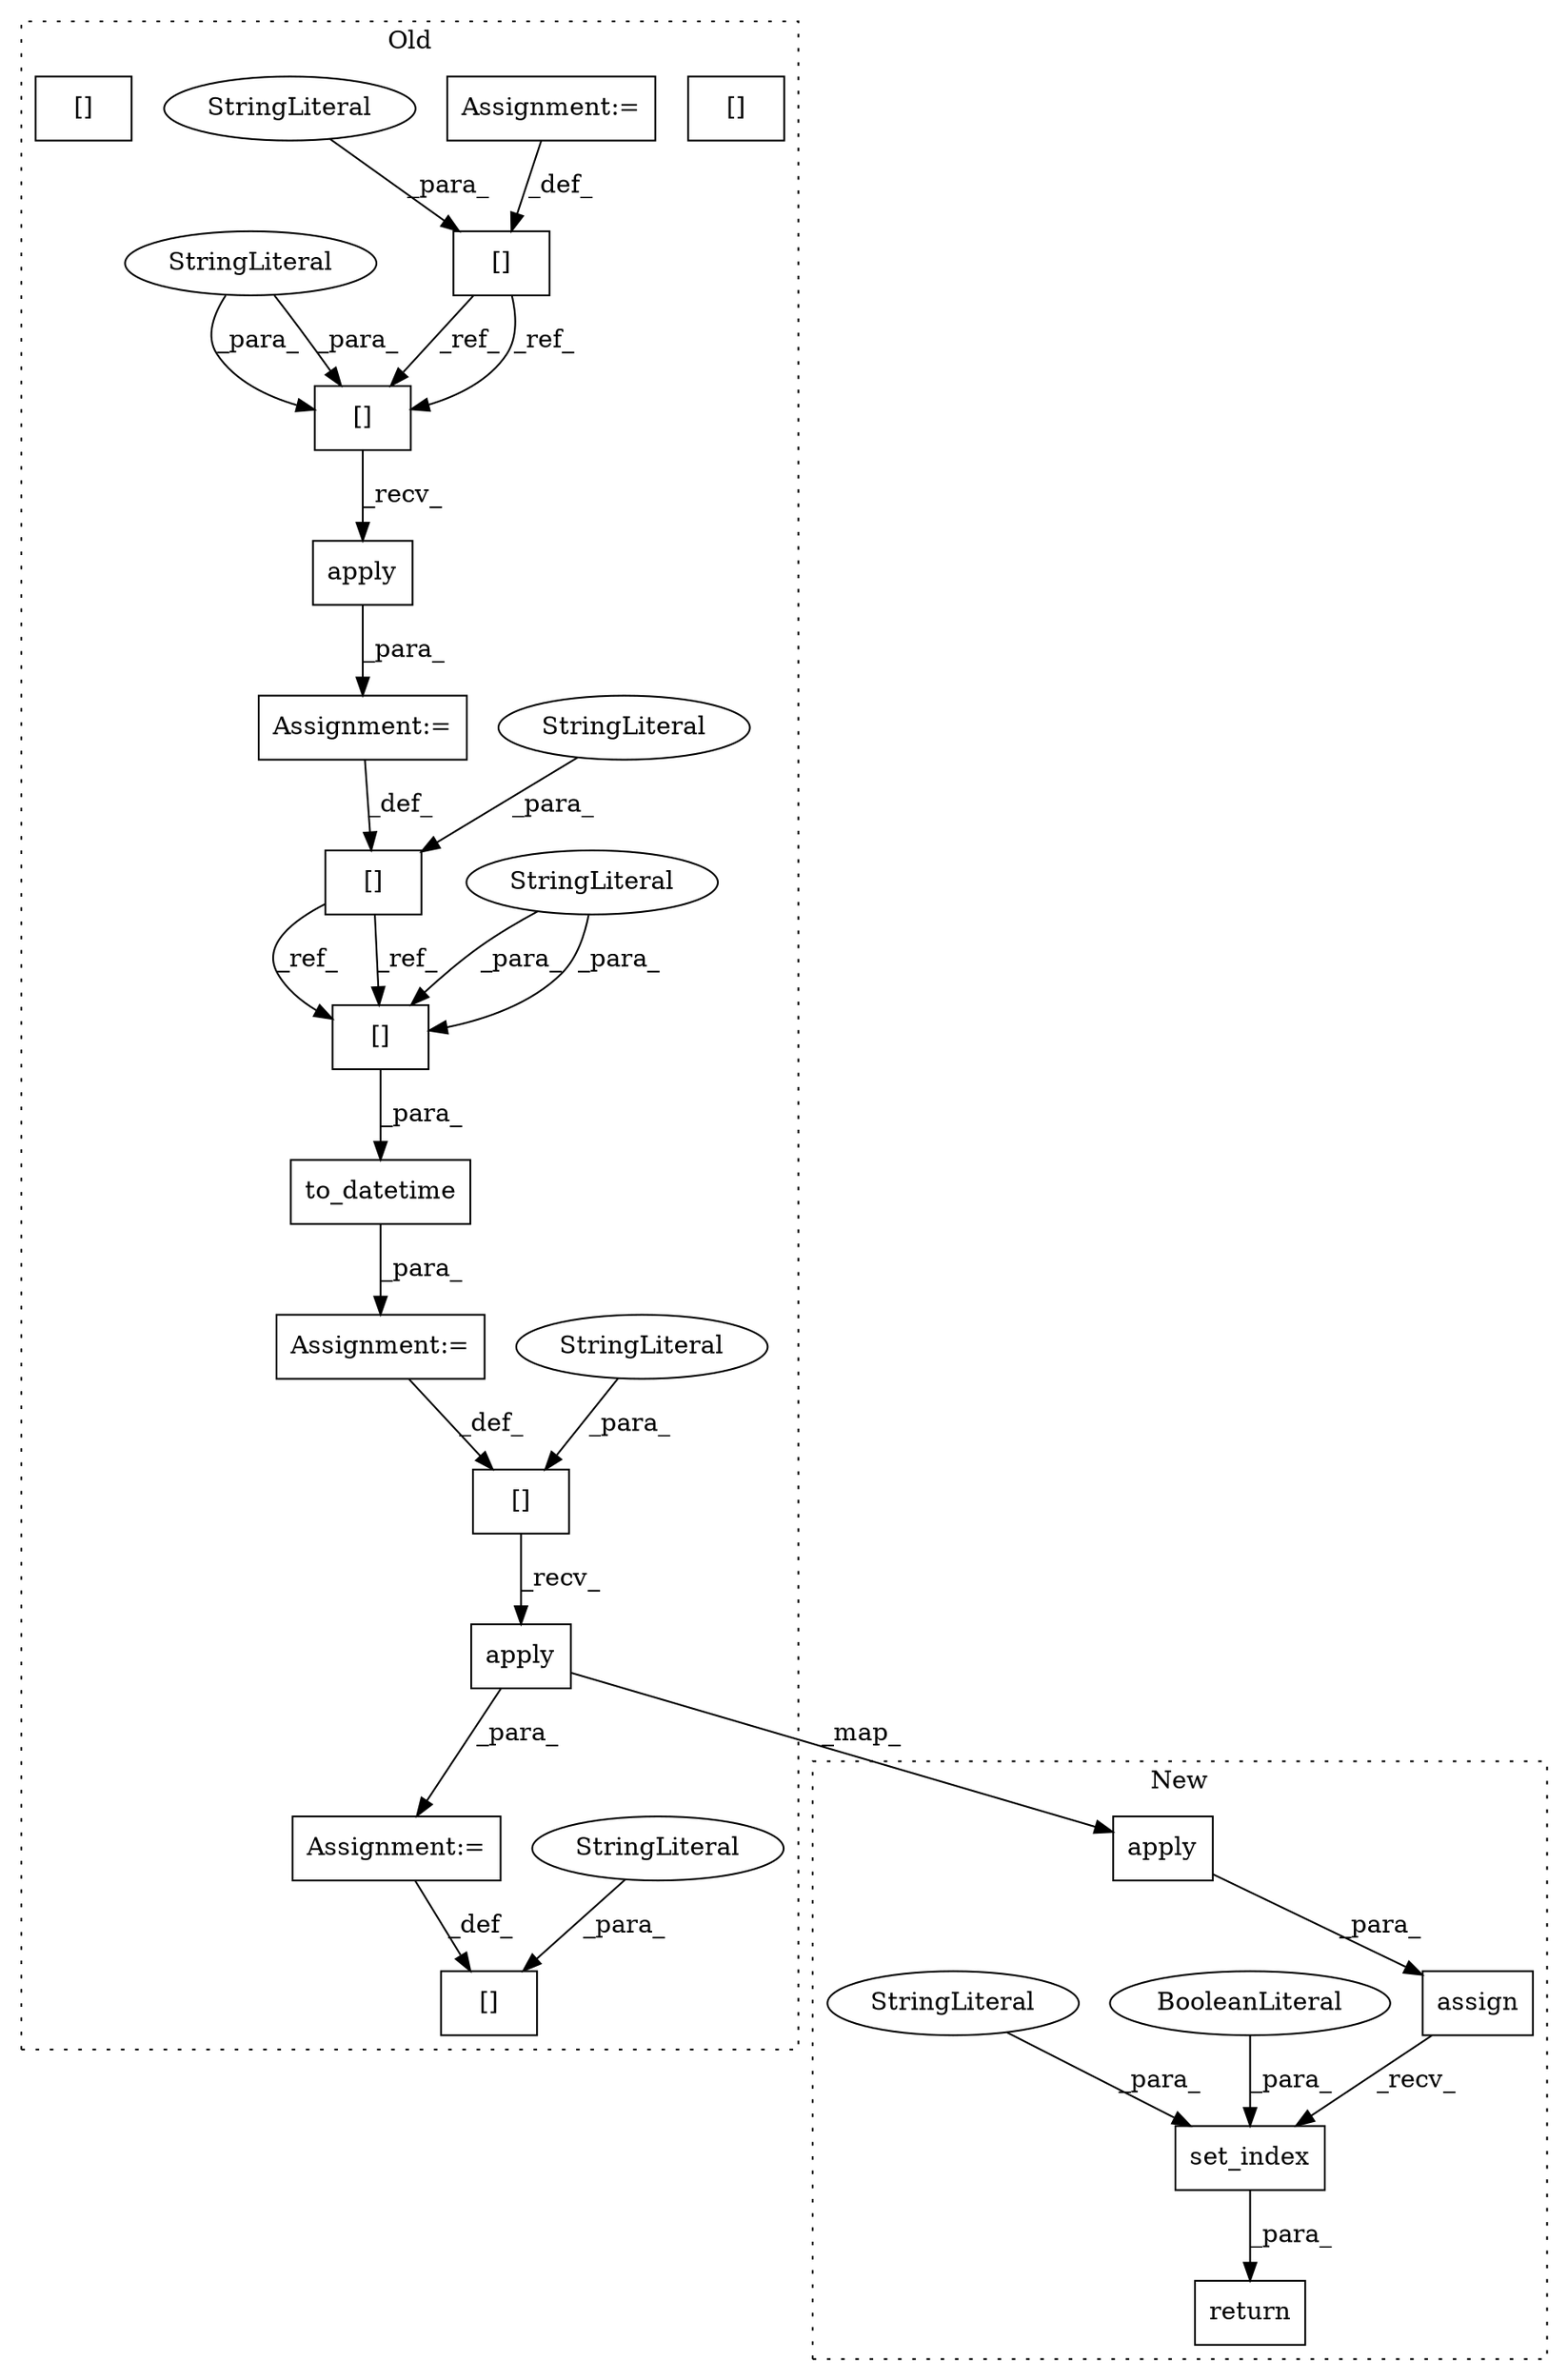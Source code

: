 digraph G {
subgraph cluster0 {
1 [label="[]" a="2" s="2921,2938" l="5,1" shape="box"];
3 [label="StringLiteral" a="45" s="2926" l="12" shape="ellipse"];
4 [label="Assignment:=" a="7" s="2939" l="1" shape="box"];
5 [label="[]" a="2" s="3030,3041" l="5,1" shape="box"];
6 [label="StringLiteral" a="45" s="3035" l="6" shape="ellipse"];
7 [label="[]" a="2" s="3096,3107" l="5,1" shape="box"];
8 [label="StringLiteral" a="45" s="3101" l="6" shape="ellipse"];
9 [label="Assignment:=" a="7" s="3108" l="1" shape="box"];
10 [label="Assignment:=" a="7" s="2830" l="1" shape="box"];
11 [label="[]" a="2" s="2845,2856" l="5,1" shape="box"];
12 [label="StringLiteral" a="45" s="2850" l="6" shape="ellipse"];
13 [label="Assignment:=" a="7" s="3010" l="1" shape="box"];
14 [label="[]" a="2" s="2998,3009" l="5,1" shape="box"];
15 [label="StringLiteral" a="45" s="3003" l="6" shape="ellipse"];
16 [label="[]" a="2" s="2940,2951" l="5,1" shape="box"];
17 [label="StringLiteral" a="45" s="2945" l="6" shape="ellipse"];
19 [label="apply" a="32" s="3122,3165" l="6,1" shape="box"];
24 [label="to_datetime" a="32" s="3018,3042" l="12,1" shape="box"];
25 [label="apply" a="32" s="2953,2987" l="6,1" shape="box"];
26 [label="[]" a="2" s="2940,2951" l="5,1" shape="box"];
27 [label="[]" a="2" s="3030,3041" l="5,1" shape="box"];
label = "Old";
style="dotted";
}
subgraph cluster1 {
2 [label="assign" a="32" s="2935,3023" l="7,1" shape="box"];
18 [label="apply" a="32" s="2959,3022" l="6,1" shape="box"];
20 [label="return" a="41" s="3775" l="7" shape="box"];
21 [label="set_index" a="32" s="3025,3053" l="10,1" shape="box"];
22 [label="BooleanLiteral" a="9" s="3042" l="5" shape="ellipse"];
23 [label="StringLiteral" a="45" s="3035" l="6" shape="ellipse"];
label = "New";
style="dotted";
}
1 -> 27 [label="_ref_"];
1 -> 27 [label="_ref_"];
2 -> 21 [label="_recv_"];
3 -> 1 [label="_para_"];
4 -> 1 [label="_def_"];
6 -> 27 [label="_para_"];
6 -> 27 [label="_para_"];
8 -> 7 [label="_para_"];
9 -> 7 [label="_def_"];
10 -> 11 [label="_def_"];
11 -> 26 [label="_ref_"];
11 -> 26 [label="_ref_"];
12 -> 11 [label="_para_"];
13 -> 14 [label="_def_"];
14 -> 19 [label="_recv_"];
15 -> 14 [label="_para_"];
17 -> 26 [label="_para_"];
17 -> 26 [label="_para_"];
18 -> 2 [label="_para_"];
19 -> 18 [label="_map_"];
19 -> 9 [label="_para_"];
21 -> 20 [label="_para_"];
22 -> 21 [label="_para_"];
23 -> 21 [label="_para_"];
24 -> 13 [label="_para_"];
25 -> 4 [label="_para_"];
26 -> 25 [label="_recv_"];
27 -> 24 [label="_para_"];
}